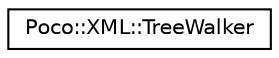 digraph "Graphical Class Hierarchy"
{
 // LATEX_PDF_SIZE
  edge [fontname="Helvetica",fontsize="10",labelfontname="Helvetica",labelfontsize="10"];
  node [fontname="Helvetica",fontsize="10",shape=record];
  rankdir="LR";
  Node0 [label="Poco::XML::TreeWalker",height=0.2,width=0.4,color="black", fillcolor="white", style="filled",URL="$classPoco_1_1XML_1_1TreeWalker.html",tooltip=" "];
}
